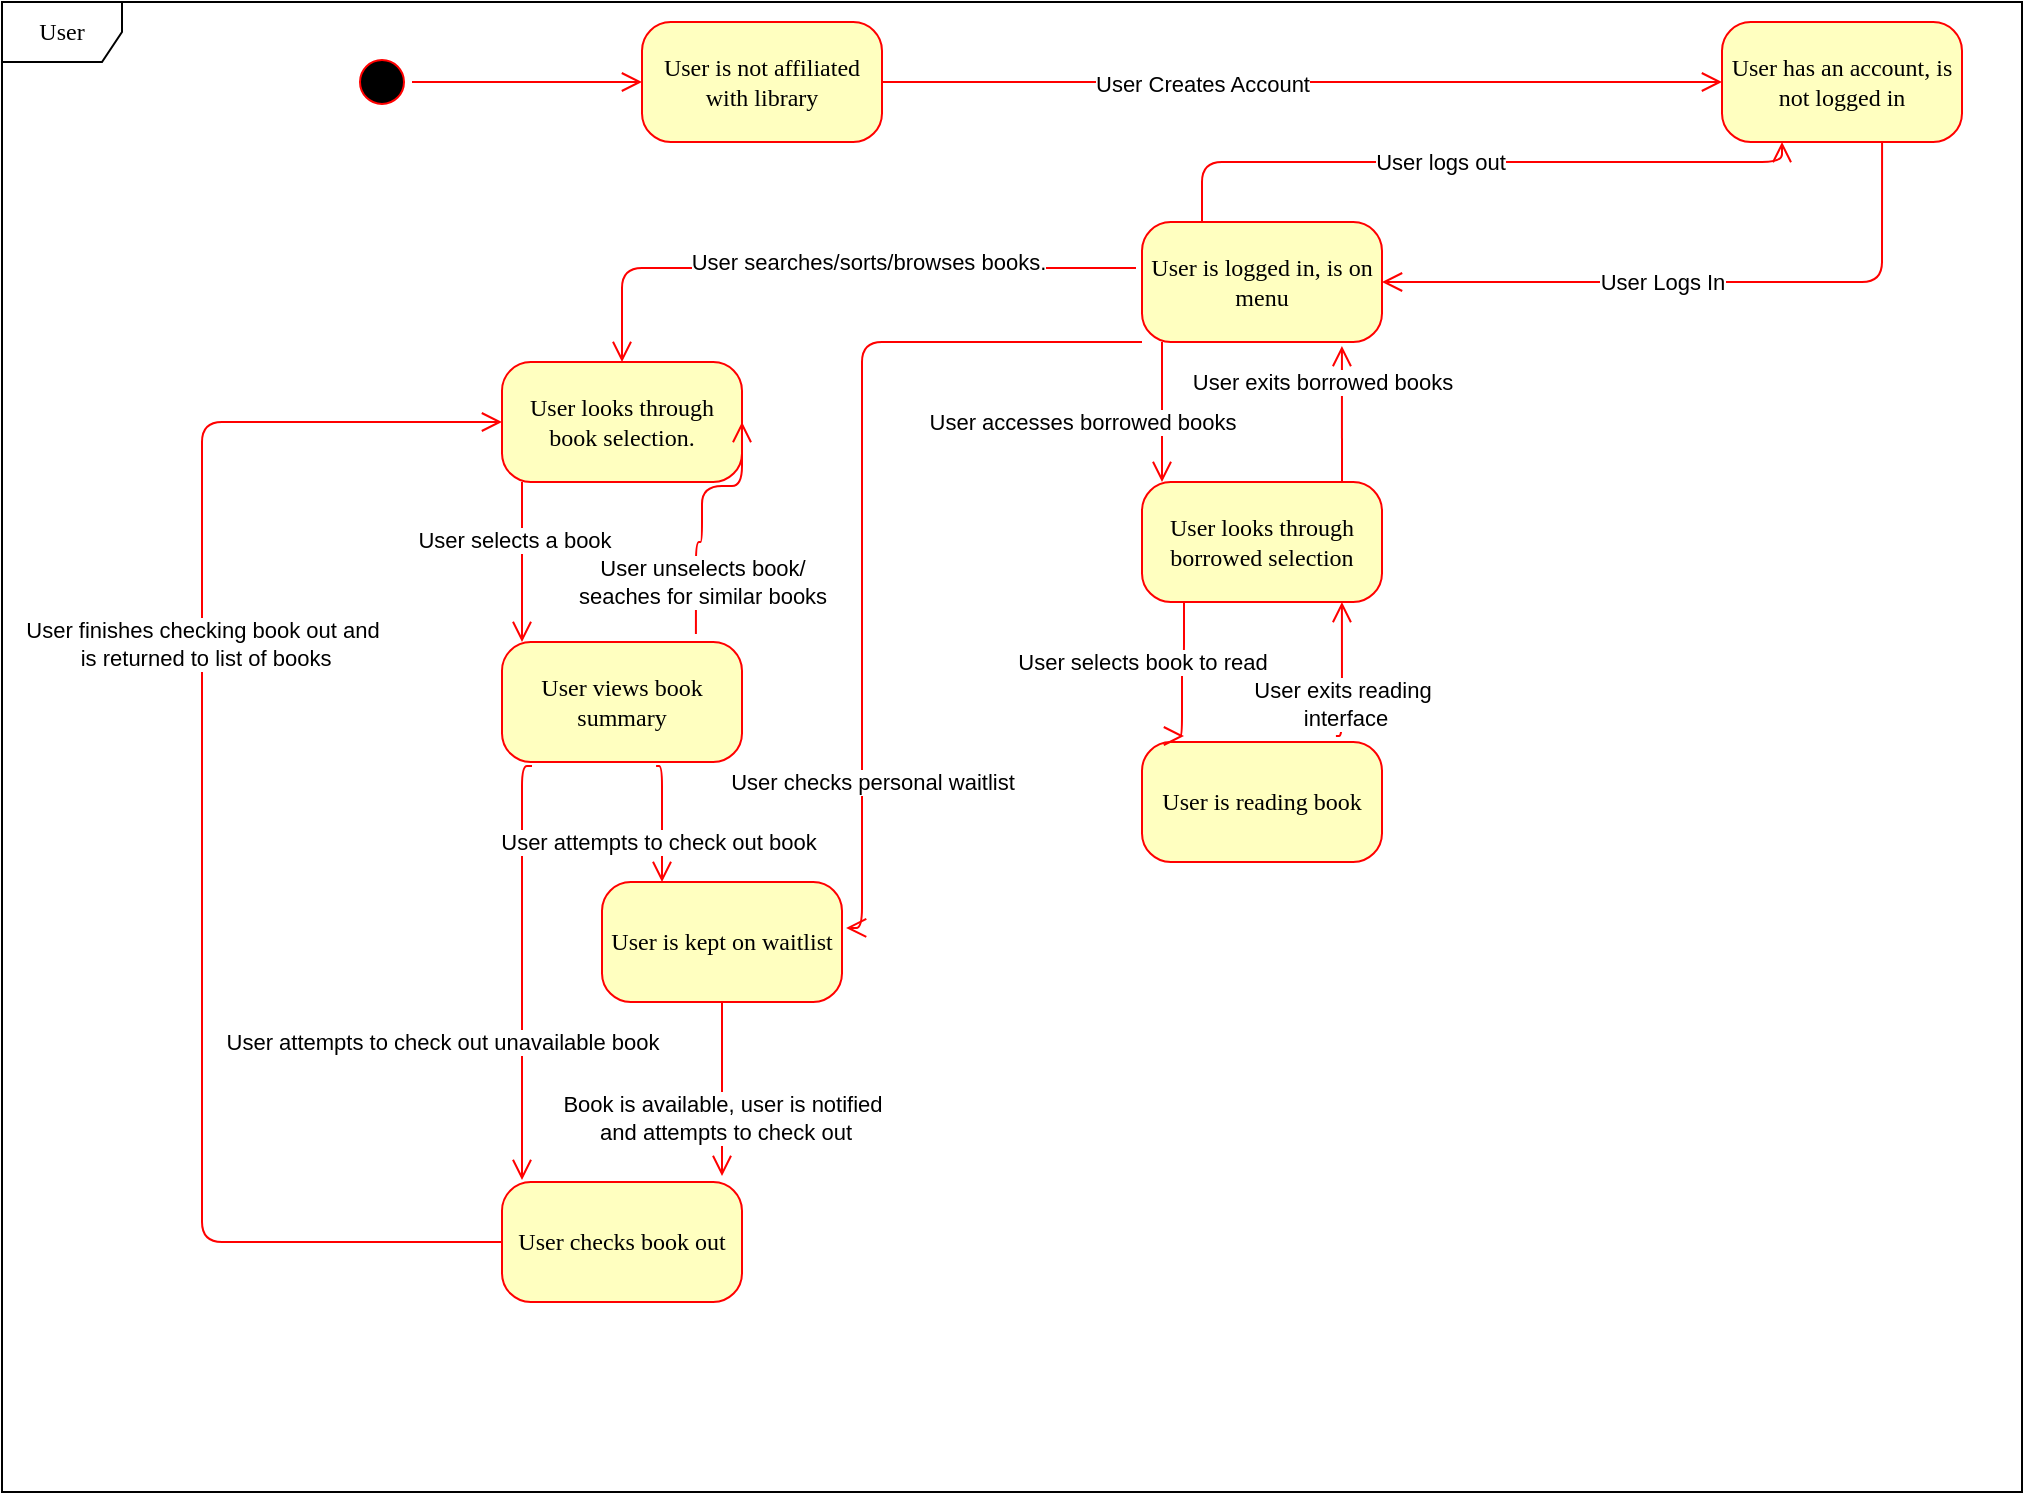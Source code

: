 <mxfile version="22.0.4" type="device">
  <diagram name="Page-1" id="58cdce13-f638-feb5-8d6f-7d28b1aa9fa0">
    <mxGraphModel dx="2329" dy="751" grid="1" gridSize="10" guides="1" tooltips="1" connect="1" arrows="1" fold="1" page="1" pageScale="1" pageWidth="1100" pageHeight="850" background="none" math="0" shadow="0">
      <root>
        <mxCell id="0" />
        <mxCell id="1" parent="0" />
        <mxCell id="382b91b5511bd0f7-1" value="" style="ellipse;html=1;shape=startState;fillColor=#000000;strokeColor=#ff0000;rounded=1;shadow=0;comic=0;labelBackgroundColor=none;fontFamily=Verdana;fontSize=12;fontColor=#000000;align=center;direction=south;" parent="1" vertex="1">
          <mxGeometry x="95" y="45" width="30" height="30" as="geometry" />
        </mxCell>
        <mxCell id="382b91b5511bd0f7-5" value="User views book summary" style="rounded=1;whiteSpace=wrap;html=1;arcSize=24;fillColor=#ffffc0;strokeColor=#ff0000;shadow=0;comic=0;labelBackgroundColor=none;fontFamily=Verdana;fontSize=12;fontColor=#000000;align=center;" parent="1" vertex="1">
          <mxGeometry x="170" y="340" width="120" height="60" as="geometry" />
        </mxCell>
        <mxCell id="382b91b5511bd0f7-6" value="User is not affiliated with library" style="rounded=1;whiteSpace=wrap;html=1;arcSize=24;fillColor=#ffffc0;strokeColor=#ff0000;shadow=0;comic=0;labelBackgroundColor=none;fontFamily=Verdana;fontSize=12;fontColor=#000000;align=center;" parent="1" vertex="1">
          <mxGeometry x="240" y="30" width="120" height="60" as="geometry" />
        </mxCell>
        <mxCell id="382b91b5511bd0f7-7" value="User has an account, is not logged in" style="rounded=1;whiteSpace=wrap;html=1;arcSize=24;fillColor=#ffffc0;strokeColor=#ff0000;shadow=0;comic=0;labelBackgroundColor=none;fontFamily=Verdana;fontSize=12;fontColor=#000000;align=center;" parent="1" vertex="1">
          <mxGeometry x="780" y="30" width="120" height="60" as="geometry" />
        </mxCell>
        <mxCell id="382b91b5511bd0f7-9" value="User is logged in, is on menu" style="rounded=1;whiteSpace=wrap;html=1;arcSize=24;fillColor=#ffffc0;strokeColor=#ff0000;shadow=0;comic=0;labelBackgroundColor=none;fontFamily=Verdana;fontSize=12;fontColor=#000000;align=center;" parent="1" vertex="1">
          <mxGeometry x="490" y="130" width="120" height="60" as="geometry" />
        </mxCell>
        <mxCell id="382b91b5511bd0f7-10" value="User looks through book selection." style="rounded=1;whiteSpace=wrap;html=1;arcSize=24;fillColor=#ffffc0;strokeColor=#ff0000;shadow=0;comic=0;labelBackgroundColor=none;fontFamily=Verdana;fontSize=12;fontColor=#000000;align=center;" parent="1" vertex="1">
          <mxGeometry x="170" y="200" width="120" height="60" as="geometry" />
        </mxCell>
        <mxCell id="2a3bc250acf0617d-8" value="User&lt;br&gt;" style="shape=umlFrame;whiteSpace=wrap;html=1;rounded=1;shadow=0;comic=0;labelBackgroundColor=none;strokeWidth=1;fontFamily=Verdana;fontSize=12;align=center;" parent="1" vertex="1">
          <mxGeometry x="-80" y="20" width="1010" height="745" as="geometry" />
        </mxCell>
        <mxCell id="2a3bc250acf0617d-9" style="edgeStyle=orthogonalEdgeStyle;html=1;labelBackgroundColor=none;endArrow=open;endSize=8;strokeColor=#ff0000;fontFamily=Verdana;fontSize=12;align=left;" parent="1" source="382b91b5511bd0f7-1" target="382b91b5511bd0f7-6" edge="1">
          <mxGeometry relative="1" as="geometry" />
        </mxCell>
        <mxCell id="v6T9B9crTIINXQAwdAq4-2" style="edgeStyle=orthogonalEdgeStyle;html=1;exitX=1;exitY=0.5;entryX=0;entryY=0.5;labelBackgroundColor=none;endArrow=open;endSize=8;strokeColor=#ff0000;fontFamily=Verdana;fontSize=12;align=left;entryDx=0;entryDy=0;exitDx=0;exitDy=0;" parent="1" source="382b91b5511bd0f7-6" target="382b91b5511bd0f7-7" edge="1">
          <mxGeometry relative="1" as="geometry">
            <mxPoint x="280" y="320" as="sourcePoint" />
            <mxPoint x="280" y="190" as="targetPoint" />
          </mxGeometry>
        </mxCell>
        <mxCell id="v6T9B9crTIINXQAwdAq4-3" value="User Creates Account" style="edgeLabel;html=1;align=center;verticalAlign=middle;resizable=0;points=[];" parent="v6T9B9crTIINXQAwdAq4-2" vertex="1" connectable="0">
          <mxGeometry x="-0.24" y="-1" relative="1" as="geometry">
            <mxPoint as="offset" />
          </mxGeometry>
        </mxCell>
        <mxCell id="v6T9B9crTIINXQAwdAq4-6" style="edgeStyle=orthogonalEdgeStyle;html=1;exitX=0.25;exitY=0;entryX=0.25;entryY=1;labelBackgroundColor=none;endArrow=open;endSize=8;strokeColor=#ff0000;fontFamily=Verdana;fontSize=12;align=left;exitDx=0;exitDy=0;entryDx=0;entryDy=0;" parent="1" source="382b91b5511bd0f7-9" target="382b91b5511bd0f7-7" edge="1">
          <mxGeometry relative="1" as="geometry">
            <mxPoint x="250" y="180" as="sourcePoint" />
            <mxPoint x="410" y="180" as="targetPoint" />
            <Array as="points">
              <mxPoint x="520" y="100" />
              <mxPoint x="810" y="100" />
            </Array>
          </mxGeometry>
        </mxCell>
        <mxCell id="v6T9B9crTIINXQAwdAq4-7" value="User logs out" style="edgeLabel;html=1;align=center;verticalAlign=middle;resizable=0;points=[];" parent="v6T9B9crTIINXQAwdAq4-6" vertex="1" connectable="0">
          <mxGeometry x="-0.1" relative="1" as="geometry">
            <mxPoint as="offset" />
          </mxGeometry>
        </mxCell>
        <mxCell id="v6T9B9crTIINXQAwdAq4-8" style="edgeStyle=elbowEdgeStyle;html=1;labelBackgroundColor=none;endArrow=open;endSize=8;strokeColor=#ff0000;fontFamily=Verdana;fontSize=12;align=left;entryX=0.5;entryY=0;entryDx=0;entryDy=0;exitX=-0.025;exitY=0.383;exitDx=0;exitDy=0;exitPerimeter=0;" parent="1" source="382b91b5511bd0f7-9" target="382b91b5511bd0f7-10" edge="1">
          <mxGeometry relative="1" as="geometry">
            <mxPoint x="330" y="260" as="sourcePoint" />
            <mxPoint x="330" y="135" as="targetPoint" />
            <Array as="points">
              <mxPoint x="230" y="160" />
            </Array>
          </mxGeometry>
        </mxCell>
        <mxCell id="v6T9B9crTIINXQAwdAq4-9" value="User searches/sorts/browses books." style="edgeLabel;html=1;align=center;verticalAlign=middle;resizable=0;points=[];" parent="v6T9B9crTIINXQAwdAq4-8" vertex="1" connectable="0">
          <mxGeometry x="0.354" y="-2" relative="1" as="geometry">
            <mxPoint x="72" y="-1" as="offset" />
          </mxGeometry>
        </mxCell>
        <mxCell id="v6T9B9crTIINXQAwdAq4-10" style="edgeStyle=elbowEdgeStyle;html=1;labelBackgroundColor=none;endArrow=open;endSize=8;strokeColor=#ff0000;fontFamily=Verdana;fontSize=12;align=left;" parent="1" edge="1">
          <mxGeometry relative="1" as="geometry">
            <mxPoint x="180" y="260" as="sourcePoint" />
            <mxPoint x="180" y="340" as="targetPoint" />
            <Array as="points">
              <mxPoint x="180" y="310" />
            </Array>
          </mxGeometry>
        </mxCell>
        <mxCell id="v6T9B9crTIINXQAwdAq4-11" value="User selects a book" style="edgeLabel;html=1;align=center;verticalAlign=middle;resizable=0;points=[];" parent="v6T9B9crTIINXQAwdAq4-10" vertex="1" connectable="0">
          <mxGeometry x="-0.275" y="-4" relative="1" as="geometry">
            <mxPoint as="offset" />
          </mxGeometry>
        </mxCell>
        <mxCell id="v6T9B9crTIINXQAwdAq4-15" style="edgeStyle=orthogonalEdgeStyle;html=1;exitX=0.808;exitY=-0.067;entryX=1;entryY=0.5;labelBackgroundColor=none;endArrow=open;endSize=8;strokeColor=#ff0000;fontFamily=Verdana;fontSize=12;align=left;exitDx=0;exitDy=0;entryDx=0;entryDy=0;exitPerimeter=0;" parent="1" source="382b91b5511bd0f7-5" target="382b91b5511bd0f7-10" edge="1">
          <mxGeometry relative="1" as="geometry">
            <mxPoint x="400" y="393.5" as="sourcePoint" />
            <mxPoint x="690" y="353.5" as="targetPoint" />
            <Array as="points">
              <mxPoint x="267" y="290" />
              <mxPoint x="270" y="290" />
              <mxPoint x="270" y="262" />
              <mxPoint x="290" y="262" />
            </Array>
          </mxGeometry>
        </mxCell>
        <mxCell id="v6T9B9crTIINXQAwdAq4-16" value="User unselects book/ &lt;br&gt;seaches for similar books" style="edgeLabel;html=1;align=center;verticalAlign=middle;resizable=0;points=[];" parent="v6T9B9crTIINXQAwdAq4-15" vertex="1" connectable="0">
          <mxGeometry x="-0.1" relative="1" as="geometry">
            <mxPoint y="29" as="offset" />
          </mxGeometry>
        </mxCell>
        <mxCell id="v6T9B9crTIINXQAwdAq4-18" style="edgeStyle=elbowEdgeStyle;html=1;labelBackgroundColor=none;endArrow=open;endSize=8;strokeColor=#ff0000;fontFamily=Verdana;fontSize=12;align=left;exitX=0.125;exitY=1.033;exitDx=0;exitDy=0;exitPerimeter=0;entryX=0.083;entryY=-0.017;entryDx=0;entryDy=0;entryPerimeter=0;" parent="1" source="382b91b5511bd0f7-5" target="v6T9B9crTIINXQAwdAq4-26" edge="1">
          <mxGeometry relative="1" as="geometry">
            <mxPoint x="233" y="400" as="sourcePoint" />
            <mxPoint x="180" y="580" as="targetPoint" />
            <Array as="points">
              <mxPoint x="180" y="590" />
            </Array>
          </mxGeometry>
        </mxCell>
        <mxCell id="v6T9B9crTIINXQAwdAq4-19" value="User attempts to check out unavailable book" style="edgeLabel;html=1;align=center;verticalAlign=middle;resizable=0;points=[];" parent="v6T9B9crTIINXQAwdAq4-18" vertex="1" connectable="0">
          <mxGeometry x="0.354" y="-2" relative="1" as="geometry">
            <mxPoint x="-38" y="-1" as="offset" />
          </mxGeometry>
        </mxCell>
        <mxCell id="v6T9B9crTIINXQAwdAq4-20" value="User is kept on waitlist" style="rounded=1;whiteSpace=wrap;html=1;arcSize=24;fillColor=#ffffc0;strokeColor=#ff0000;shadow=0;comic=0;labelBackgroundColor=none;fontFamily=Verdana;fontSize=12;fontColor=#000000;align=center;" parent="1" vertex="1">
          <mxGeometry x="220" y="460" width="120" height="60" as="geometry" />
        </mxCell>
        <mxCell id="v6T9B9crTIINXQAwdAq4-21" style="edgeStyle=elbowEdgeStyle;html=1;labelBackgroundColor=none;endArrow=open;endSize=8;strokeColor=#ff0000;fontFamily=Verdana;fontSize=12;align=left;exitX=0.642;exitY=1.033;exitDx=0;exitDy=0;exitPerimeter=0;entryX=0.25;entryY=0;entryDx=0;entryDy=0;" parent="1" source="382b91b5511bd0f7-5" target="v6T9B9crTIINXQAwdAq4-20" edge="1">
          <mxGeometry relative="1" as="geometry">
            <mxPoint x="440" y="412.5" as="sourcePoint" />
            <mxPoint x="440" y="692.5" as="targetPoint" />
            <Array as="points">
              <mxPoint x="250" y="440" />
            </Array>
          </mxGeometry>
        </mxCell>
        <mxCell id="v6T9B9crTIINXQAwdAq4-22" value="User attempts to check out book" style="edgeLabel;html=1;align=center;verticalAlign=middle;resizable=0;points=[];" parent="v6T9B9crTIINXQAwdAq4-21" vertex="1" connectable="0">
          <mxGeometry x="0.354" y="-2" relative="1" as="geometry">
            <mxPoint y="-1" as="offset" />
          </mxGeometry>
        </mxCell>
        <mxCell id="v6T9B9crTIINXQAwdAq4-23" style="edgeStyle=elbowEdgeStyle;html=1;labelBackgroundColor=none;endArrow=open;endSize=8;strokeColor=#ff0000;fontFamily=Verdana;fontSize=12;align=left;exitX=0.5;exitY=1;exitDx=0;exitDy=0;entryX=0.917;entryY=-0.05;entryDx=0;entryDy=0;entryPerimeter=0;" parent="1" source="v6T9B9crTIINXQAwdAq4-20" target="v6T9B9crTIINXQAwdAq4-26" edge="1">
          <mxGeometry relative="1" as="geometry">
            <mxPoint x="500" y="450" as="sourcePoint" />
            <mxPoint x="280" y="660" as="targetPoint" />
            <Array as="points">
              <mxPoint x="280" y="580" />
            </Array>
          </mxGeometry>
        </mxCell>
        <mxCell id="v6T9B9crTIINXQAwdAq4-24" value="Book is available, user is notified&lt;br&gt;&amp;nbsp;and attempts to check out" style="edgeLabel;html=1;align=center;verticalAlign=middle;resizable=0;points=[];" parent="v6T9B9crTIINXQAwdAq4-23" vertex="1" connectable="0">
          <mxGeometry x="0.354" y="-2" relative="1" as="geometry">
            <mxPoint x="2" y="-1" as="offset" />
          </mxGeometry>
        </mxCell>
        <mxCell id="v6T9B9crTIINXQAwdAq4-26" value="User checks book out" style="rounded=1;whiteSpace=wrap;html=1;arcSize=24;fillColor=#ffffc0;strokeColor=#ff0000;shadow=0;comic=0;labelBackgroundColor=none;fontFamily=Verdana;fontSize=12;fontColor=#000000;align=center;" parent="1" vertex="1">
          <mxGeometry x="170" y="610" width="120" height="60" as="geometry" />
        </mxCell>
        <mxCell id="v6T9B9crTIINXQAwdAq4-29" style="edgeStyle=elbowEdgeStyle;html=1;labelBackgroundColor=none;endArrow=open;endSize=8;strokeColor=#ff0000;fontFamily=Verdana;fontSize=12;align=left;exitX=0;exitY=0.5;exitDx=0;exitDy=0;entryX=0;entryY=0.5;entryDx=0;entryDy=0;" parent="1" source="v6T9B9crTIINXQAwdAq4-26" target="382b91b5511bd0f7-10" edge="1">
          <mxGeometry relative="1" as="geometry">
            <mxPoint x="395" y="660" as="sourcePoint" />
            <mxPoint x="390" y="867" as="targetPoint" />
            <Array as="points">
              <mxPoint x="20" y="420" />
            </Array>
          </mxGeometry>
        </mxCell>
        <mxCell id="v6T9B9crTIINXQAwdAq4-30" value="User finishes checking book out and&lt;br&gt;&amp;nbsp;is returned to list of books" style="edgeLabel;html=1;align=center;verticalAlign=middle;resizable=0;points=[];" parent="v6T9B9crTIINXQAwdAq4-29" vertex="1" connectable="0">
          <mxGeometry x="0.354" y="-2" relative="1" as="geometry">
            <mxPoint x="-2" y="31" as="offset" />
          </mxGeometry>
        </mxCell>
        <mxCell id="v6T9B9crTIINXQAwdAq4-32" style="edgeStyle=elbowEdgeStyle;html=1;labelBackgroundColor=none;endArrow=open;endSize=8;strokeColor=#ff0000;fontFamily=Verdana;fontSize=12;align=left;entryX=1.017;entryY=0.383;entryDx=0;entryDy=0;exitX=0;exitY=1;exitDx=0;exitDy=0;entryPerimeter=0;" parent="1" source="382b91b5511bd0f7-9" target="v6T9B9crTIINXQAwdAq4-20" edge="1">
          <mxGeometry relative="1" as="geometry">
            <mxPoint x="567" y="240" as="sourcePoint" />
            <mxPoint x="310" y="287" as="targetPoint" />
            <Array as="points">
              <mxPoint x="350" y="280" />
            </Array>
          </mxGeometry>
        </mxCell>
        <mxCell id="v6T9B9crTIINXQAwdAq4-34" value="User checks personal waitlist" style="edgeLabel;html=1;align=center;verticalAlign=middle;resizable=0;points=[];" parent="v6T9B9crTIINXQAwdAq4-32" vertex="1" connectable="0">
          <mxGeometry x="-0.002" y="-3" relative="1" as="geometry">
            <mxPoint x="8" y="140" as="offset" />
          </mxGeometry>
        </mxCell>
        <mxCell id="Aq9vum9XDmTj-wK88U7--1" value="User looks through borrowed selection" style="rounded=1;whiteSpace=wrap;html=1;arcSize=24;fillColor=#ffffc0;strokeColor=#ff0000;shadow=0;comic=0;labelBackgroundColor=none;fontFamily=Verdana;fontSize=12;fontColor=#000000;align=center;" parent="1" vertex="1">
          <mxGeometry x="490" y="260" width="120" height="60" as="geometry" />
        </mxCell>
        <mxCell id="Aq9vum9XDmTj-wK88U7--2" style="edgeStyle=orthogonalEdgeStyle;html=1;exitX=0.25;exitY=1;labelBackgroundColor=none;endArrow=open;endSize=8;strokeColor=#ff0000;fontFamily=Verdana;fontSize=12;align=left;exitDx=0;exitDy=0;" parent="1" edge="1">
          <mxGeometry relative="1" as="geometry">
            <mxPoint x="500" y="190" as="sourcePoint" />
            <mxPoint x="500" y="260" as="targetPoint" />
            <Array as="points">
              <mxPoint x="500" y="260" />
            </Array>
          </mxGeometry>
        </mxCell>
        <mxCell id="Aq9vum9XDmTj-wK88U7--3" value="User accesses borrowed books" style="edgeLabel;html=1;align=center;verticalAlign=middle;resizable=0;points=[];" parent="Aq9vum9XDmTj-wK88U7--2" connectable="0" vertex="1">
          <mxGeometry x="-0.24" y="-1" relative="1" as="geometry">
            <mxPoint x="-39" y="13" as="offset" />
          </mxGeometry>
        </mxCell>
        <mxCell id="Aq9vum9XDmTj-wK88U7--4" style="edgeStyle=orthogonalEdgeStyle;html=1;labelBackgroundColor=none;endArrow=open;endSize=8;strokeColor=#ff0000;fontFamily=Verdana;fontSize=12;align=left;entryX=0.833;entryY=1.033;entryDx=0;entryDy=0;entryPerimeter=0;" parent="1" target="382b91b5511bd0f7-9" edge="1">
          <mxGeometry relative="1" as="geometry">
            <mxPoint x="590" y="260" as="sourcePoint" />
            <mxPoint x="510" y="270" as="targetPoint" />
            <Array as="points">
              <mxPoint x="590" y="260" />
            </Array>
          </mxGeometry>
        </mxCell>
        <mxCell id="Aq9vum9XDmTj-wK88U7--5" value="User exits borrowed books" style="edgeLabel;html=1;align=center;verticalAlign=middle;resizable=0;points=[];" parent="Aq9vum9XDmTj-wK88U7--4" connectable="0" vertex="1">
          <mxGeometry x="-0.24" y="-1" relative="1" as="geometry">
            <mxPoint x="-11" y="-24" as="offset" />
          </mxGeometry>
        </mxCell>
        <mxCell id="Aq9vum9XDmTj-wK88U7--6" value="User is reading book" style="rounded=1;whiteSpace=wrap;html=1;arcSize=24;fillColor=#ffffc0;strokeColor=#ff0000;shadow=0;comic=0;labelBackgroundColor=none;fontFamily=Verdana;fontSize=12;fontColor=#000000;align=center;" parent="1" vertex="1">
          <mxGeometry x="490" y="390" width="120" height="60" as="geometry" />
        </mxCell>
        <mxCell id="Aq9vum9XDmTj-wK88U7--7" style="edgeStyle=orthogonalEdgeStyle;html=1;labelBackgroundColor=none;endArrow=open;endSize=8;strokeColor=#ff0000;fontFamily=Verdana;fontSize=12;align=left;entryX=0.175;entryY=-0.05;entryDx=0;entryDy=0;entryPerimeter=0;" parent="1" target="Aq9vum9XDmTj-wK88U7--6" edge="1">
          <mxGeometry relative="1" as="geometry">
            <mxPoint x="511" y="320" as="sourcePoint" />
            <mxPoint x="510" y="270" as="targetPoint" />
            <Array as="points">
              <mxPoint x="511" y="350" />
              <mxPoint x="510" y="350" />
            </Array>
          </mxGeometry>
        </mxCell>
        <mxCell id="Aq9vum9XDmTj-wK88U7--8" value="User selects book to read" style="edgeLabel;html=1;align=center;verticalAlign=middle;resizable=0;points=[];" parent="Aq9vum9XDmTj-wK88U7--7" connectable="0" vertex="1">
          <mxGeometry x="-0.24" y="-1" relative="1" as="geometry">
            <mxPoint x="-20" y="4" as="offset" />
          </mxGeometry>
        </mxCell>
        <mxCell id="Aq9vum9XDmTj-wK88U7--9" style="edgeStyle=orthogonalEdgeStyle;html=1;labelBackgroundColor=none;endArrow=open;endSize=8;strokeColor=#ff0000;fontFamily=Verdana;fontSize=12;align=left;entryX=0.833;entryY=1;entryDx=0;entryDy=0;entryPerimeter=0;exitX=0.808;exitY=-0.05;exitDx=0;exitDy=0;exitPerimeter=0;" parent="1" source="Aq9vum9XDmTj-wK88U7--6" target="Aq9vum9XDmTj-wK88U7--1" edge="1">
          <mxGeometry relative="1" as="geometry">
            <mxPoint x="521" y="330" as="sourcePoint" />
            <mxPoint x="521" y="397" as="targetPoint" />
            <Array as="points">
              <mxPoint x="590" y="387" />
            </Array>
          </mxGeometry>
        </mxCell>
        <mxCell id="Aq9vum9XDmTj-wK88U7--10" value="User exits reading&lt;br&gt;&amp;nbsp;interface" style="edgeLabel;html=1;align=center;verticalAlign=middle;resizable=0;points=[];" parent="Aq9vum9XDmTj-wK88U7--9" connectable="0" vertex="1">
          <mxGeometry x="-0.24" y="-1" relative="1" as="geometry">
            <mxPoint x="-1" y="7" as="offset" />
          </mxGeometry>
        </mxCell>
        <mxCell id="4FrOO8bWWVx8hYoW1FHn-3" style="edgeStyle=elbowEdgeStyle;html=1;labelBackgroundColor=none;endArrow=open;endSize=8;strokeColor=#ff0000;fontFamily=Verdana;fontSize=12;align=left;exitX=0.667;exitY=1;exitDx=0;exitDy=0;exitPerimeter=0;entryX=1;entryY=0.5;entryDx=0;entryDy=0;" edge="1" parent="1" source="382b91b5511bd0f7-7" target="382b91b5511bd0f7-9">
          <mxGeometry relative="1" as="geometry">
            <mxPoint x="890" y="160" as="sourcePoint" />
            <mxPoint x="870" y="260" as="targetPoint" />
            <Array as="points">
              <mxPoint x="860" y="180" />
            </Array>
          </mxGeometry>
        </mxCell>
        <mxCell id="4FrOO8bWWVx8hYoW1FHn-4" value="User Logs In" style="edgeLabel;html=1;align=center;verticalAlign=middle;resizable=0;points=[];" vertex="1" connectable="0" parent="4FrOO8bWWVx8hYoW1FHn-3">
          <mxGeometry x="-0.275" y="-4" relative="1" as="geometry">
            <mxPoint x="-64" y="4" as="offset" />
          </mxGeometry>
        </mxCell>
      </root>
    </mxGraphModel>
  </diagram>
</mxfile>
